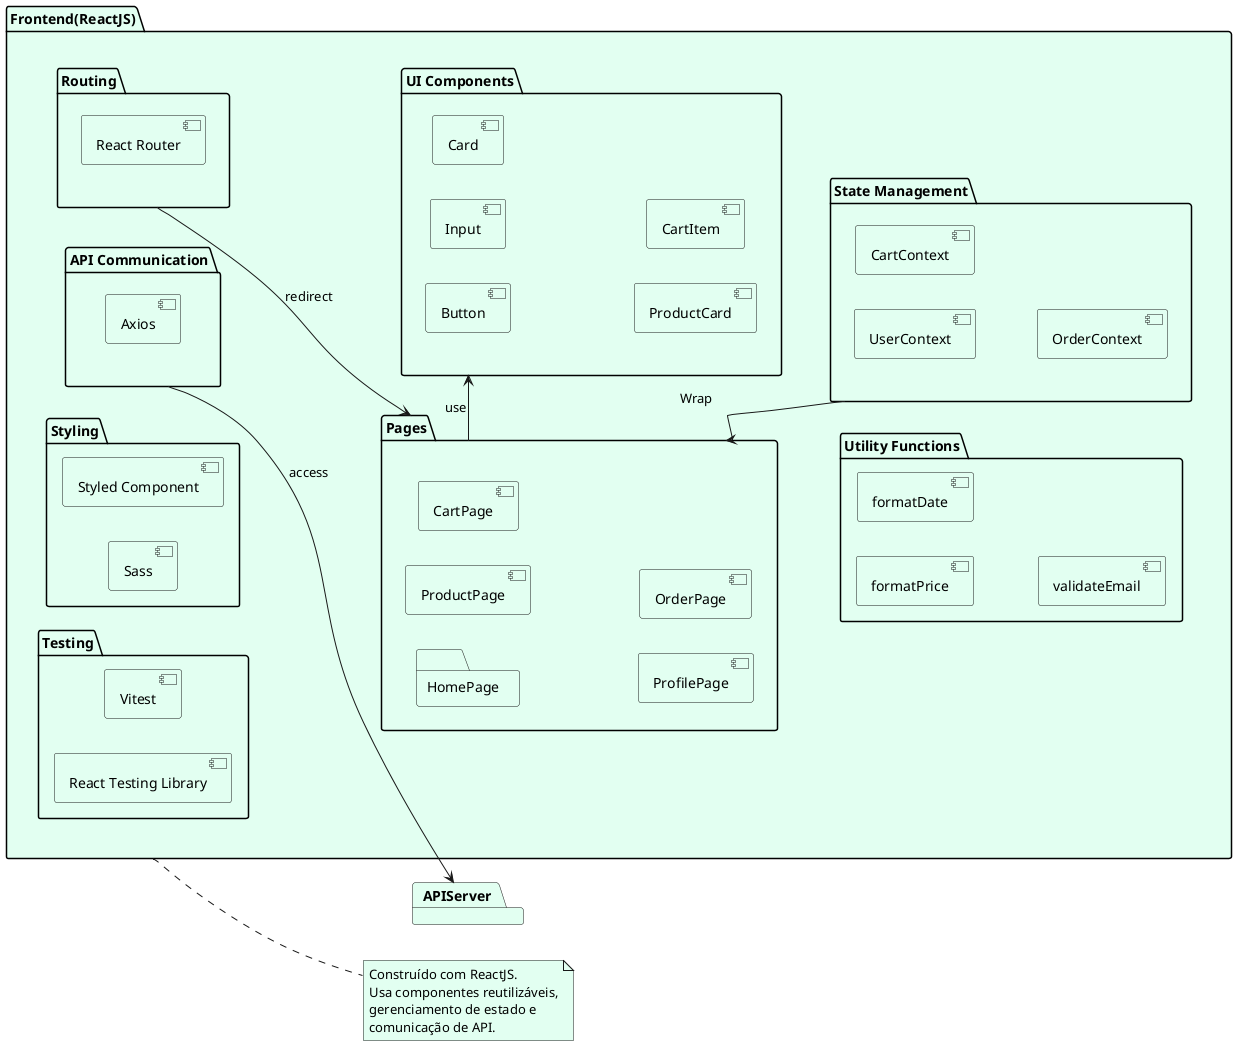 @startuml
<style>
componentDiagram {
  BackGroundColor #e2fff1
}
document {
  BackGroundColor white
}
</style>
left to right direction

package APIServer

package  Frontend(ReactJS) {
    package "UI Components" {
        [Button]
        [Input]
        [Card]
        [ProductCard]
        [CartItem]
    }

    package "Pages" {
        folder HomePage
        [ProductPage]
        [CartPage]
        [ProfilePage]
        [OrderPage]
    }

    package "State Management" {
        [UserContext]
        [CartContext]
        [OrderContext]
    }

    package "Routing" {
        [React Router]
    }

    package "API Communication" {
        [Axios]
    }

    package "Styling" {
        [Styled Component]
        [Sass]
    }

    package "Utility Functions" {
        [formatPrice]
        [formatDate]
        [validateEmail]
    }

    package "Testing" {
        [Vitest]
        [React Testing Library]
    }
}

' Relationships

"Pages" --> "UI Components": use
"Routing" --> "Pages": redirect
"State Management" --> "Pages":Wrap
"API Communication" --> APIServer:access

note right of "Frontend(ReactJS)"
Construído com ReactJS.
Usa componentes reutilizáveis,
gerenciamento de estado e
comunicação de API.
end note

@enduml